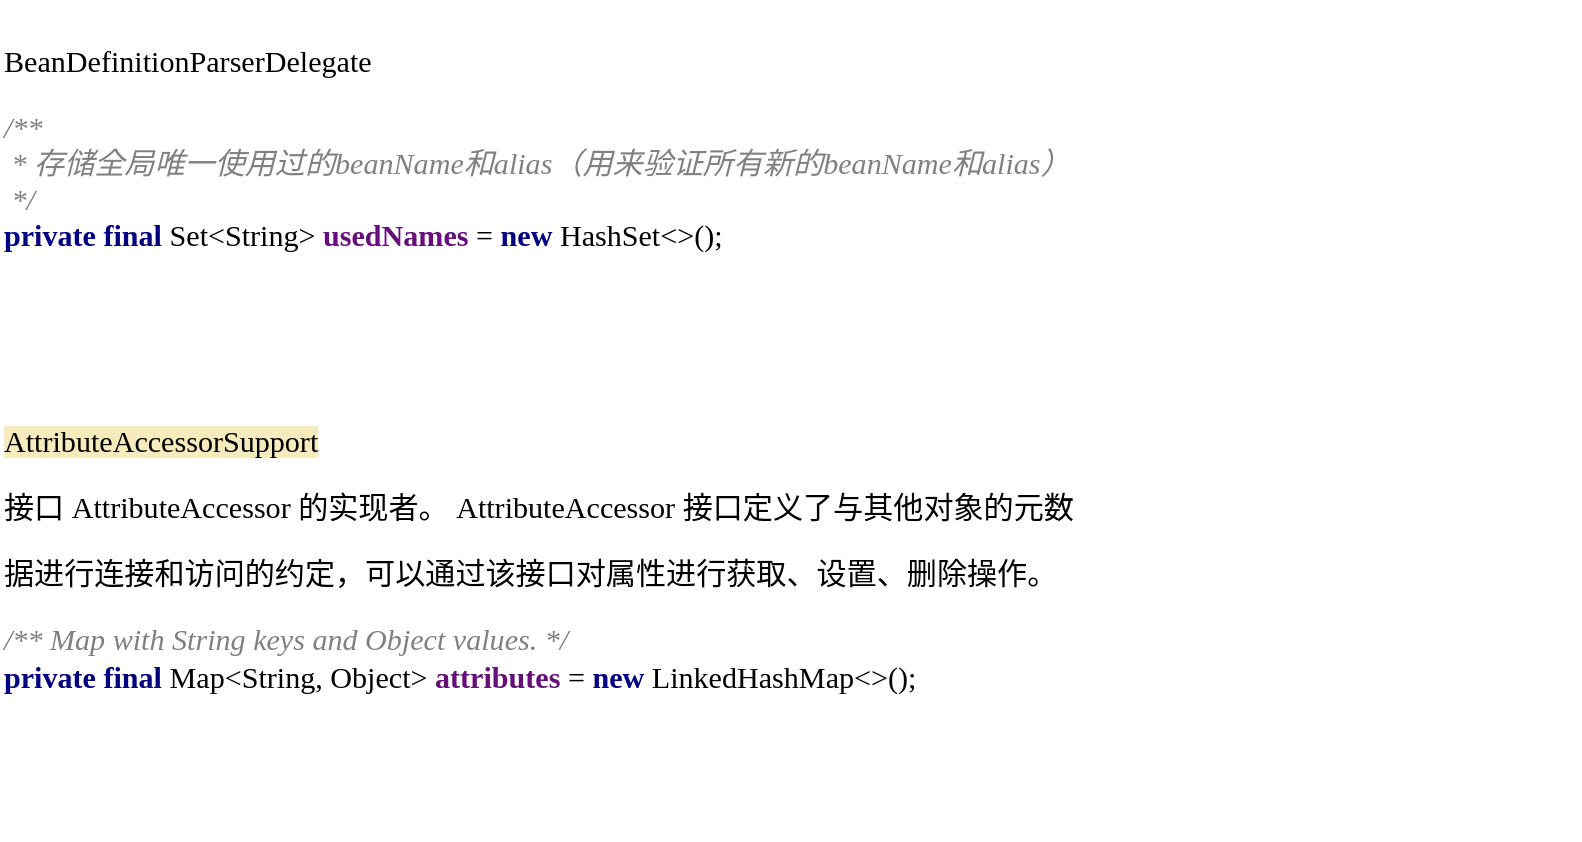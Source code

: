 <mxfile version="12.6.5" type="device"><diagram id="IXnUOd54kkvAoRzFvPOq" name="Page-1"><mxGraphModel dx="946" dy="636" grid="1" gridSize="10" guides="1" tooltips="1" connect="1" arrows="1" fold="1" page="1" pageScale="1" pageWidth="3300" pageHeight="2339" math="0" shadow="0"><root><mxCell id="0"/><mxCell id="1" parent="0"/><mxCell id="o4IDvmL45YaSiP4OEtlw-1" value="&lt;pre style=&quot;background-color: rgb(255 , 255 , 255) ; font-family: &amp;#34;menlo&amp;#34; ; font-size: 11.3pt&quot;&gt;BeanDefinitionParserDelegate&lt;/pre&gt;&lt;pre style=&quot;background-color: rgb(255 , 255 , 255) ; font-family: &amp;#34;menlo&amp;#34; ; font-size: 11.3pt&quot;&gt;&lt;pre style=&quot;font-family: &amp;#34;menlo&amp;#34; ; font-size: 11.3pt&quot;&gt;&lt;span style=&quot;color: rgb(128 , 128 , 128) ; font-style: italic&quot;&gt;/**&lt;br&gt;&lt;/span&gt;&lt;span style=&quot;color: rgb(128 , 128 , 128) ; font-style: italic&quot;&gt; * 存储全局唯一使用过的beanName和alias（用来验证所有新的beanName和alias）&lt;/span&gt;&lt;span style=&quot;color: rgb(128 , 128 , 128) ; font-style: italic&quot;&gt;&lt;br&gt;&lt;/span&gt;&lt;span style=&quot;color: rgb(128 , 128 , 128) ; font-style: italic&quot;&gt; */&lt;br&gt;&lt;/span&gt;&lt;span style=&quot;color: rgb(0 , 0 , 128) ; font-weight: bold&quot;&gt;private final &lt;/span&gt;Set&amp;lt;String&amp;gt; &lt;span style=&quot;color: rgb(102 , 14 , 122) ; font-weight: bold&quot;&gt;usedNames &lt;/span&gt;= &lt;span style=&quot;color: rgb(0 , 0 , 128) ; font-weight: bold&quot;&gt;new &lt;/span&gt;HashSet&amp;lt;&amp;gt;();&lt;br&gt;&lt;/pre&gt;&lt;/pre&gt;" style="text;html=1;strokeColor=none;fillColor=none;align=left;verticalAlign=top;whiteSpace=wrap;rounded=0;" vertex="1" parent="1"><mxGeometry x="80" y="110" width="790" height="160" as="geometry"/></mxCell><mxCell id="o4IDvmL45YaSiP4OEtlw-2" style="edgeStyle=orthogonalEdgeStyle;rounded=0;orthogonalLoop=1;jettySize=auto;html=1;exitX=0.5;exitY=1;exitDx=0;exitDy=0;" edge="1" parent="1" source="o4IDvmL45YaSiP4OEtlw-1" target="o4IDvmL45YaSiP4OEtlw-1"><mxGeometry relative="1" as="geometry"/></mxCell><mxCell id="o4IDvmL45YaSiP4OEtlw-3" value="&lt;pre style=&quot;background-color: rgb(255 , 255 , 255) ; font-family: &amp;#34;menlo&amp;#34; ; font-size: 11.3pt&quot;&gt;&lt;span style=&quot;background-color: rgb(246 , 235 , 188)&quot;&gt;AttributeAccessorSupport&lt;/span&gt;&lt;/pre&gt;&lt;pre style=&quot;background-color: rgb(255 , 255 , 255) ; font-family: &amp;#34;menlo&amp;#34; ; font-size: 11.3pt&quot;&gt;&lt;pre style=&quot;font-family: &amp;#34;menlo&amp;#34; ; font-size: 11.3pt&quot;&gt;接口 AttributeAccessor 的实现者。 AttributeAccessor 接口定义了与其他对象的元数&lt;/pre&gt;&lt;pre style=&quot;font-family: &amp;#34;menlo&amp;#34; ; font-size: 11.3pt&quot;&gt;据进行连接和访问的约定，可以通过该接口对属性进行获取、设置、删除操作。&lt;span style=&quot;color: rgb(128 , 128 , 128) ; font-style: italic&quot;&gt;&lt;br&gt;&lt;/span&gt;&lt;/pre&gt;&lt;pre style=&quot;font-family: &amp;#34;menlo&amp;#34; ; font-size: 11.3pt&quot;&gt;&lt;span style=&quot;color: rgb(128 , 128 , 128) ; font-style: italic&quot;&gt;/** Map with String keys and Object values. */&lt;br&gt;&lt;/span&gt;&lt;span style=&quot;color: rgb(0 , 0 , 128) ; font-weight: bold&quot;&gt;private final &lt;/span&gt;Map&amp;lt;String, Object&amp;gt; &lt;span style=&quot;color: rgb(102 , 14 , 122) ; font-weight: bold&quot;&gt;attributes &lt;/span&gt;= &lt;span style=&quot;color: rgb(0 , 0 , 128) ; font-weight: bold&quot;&gt;new &lt;/span&gt;LinkedHashMap&amp;lt;&amp;gt;();&lt;/pre&gt;&lt;/pre&gt;" style="text;html=1;strokeColor=none;fillColor=none;align=left;verticalAlign=top;whiteSpace=wrap;rounded=0;" vertex="1" parent="1"><mxGeometry x="80" y="300" width="720" height="230" as="geometry"/></mxCell></root></mxGraphModel></diagram></mxfile>